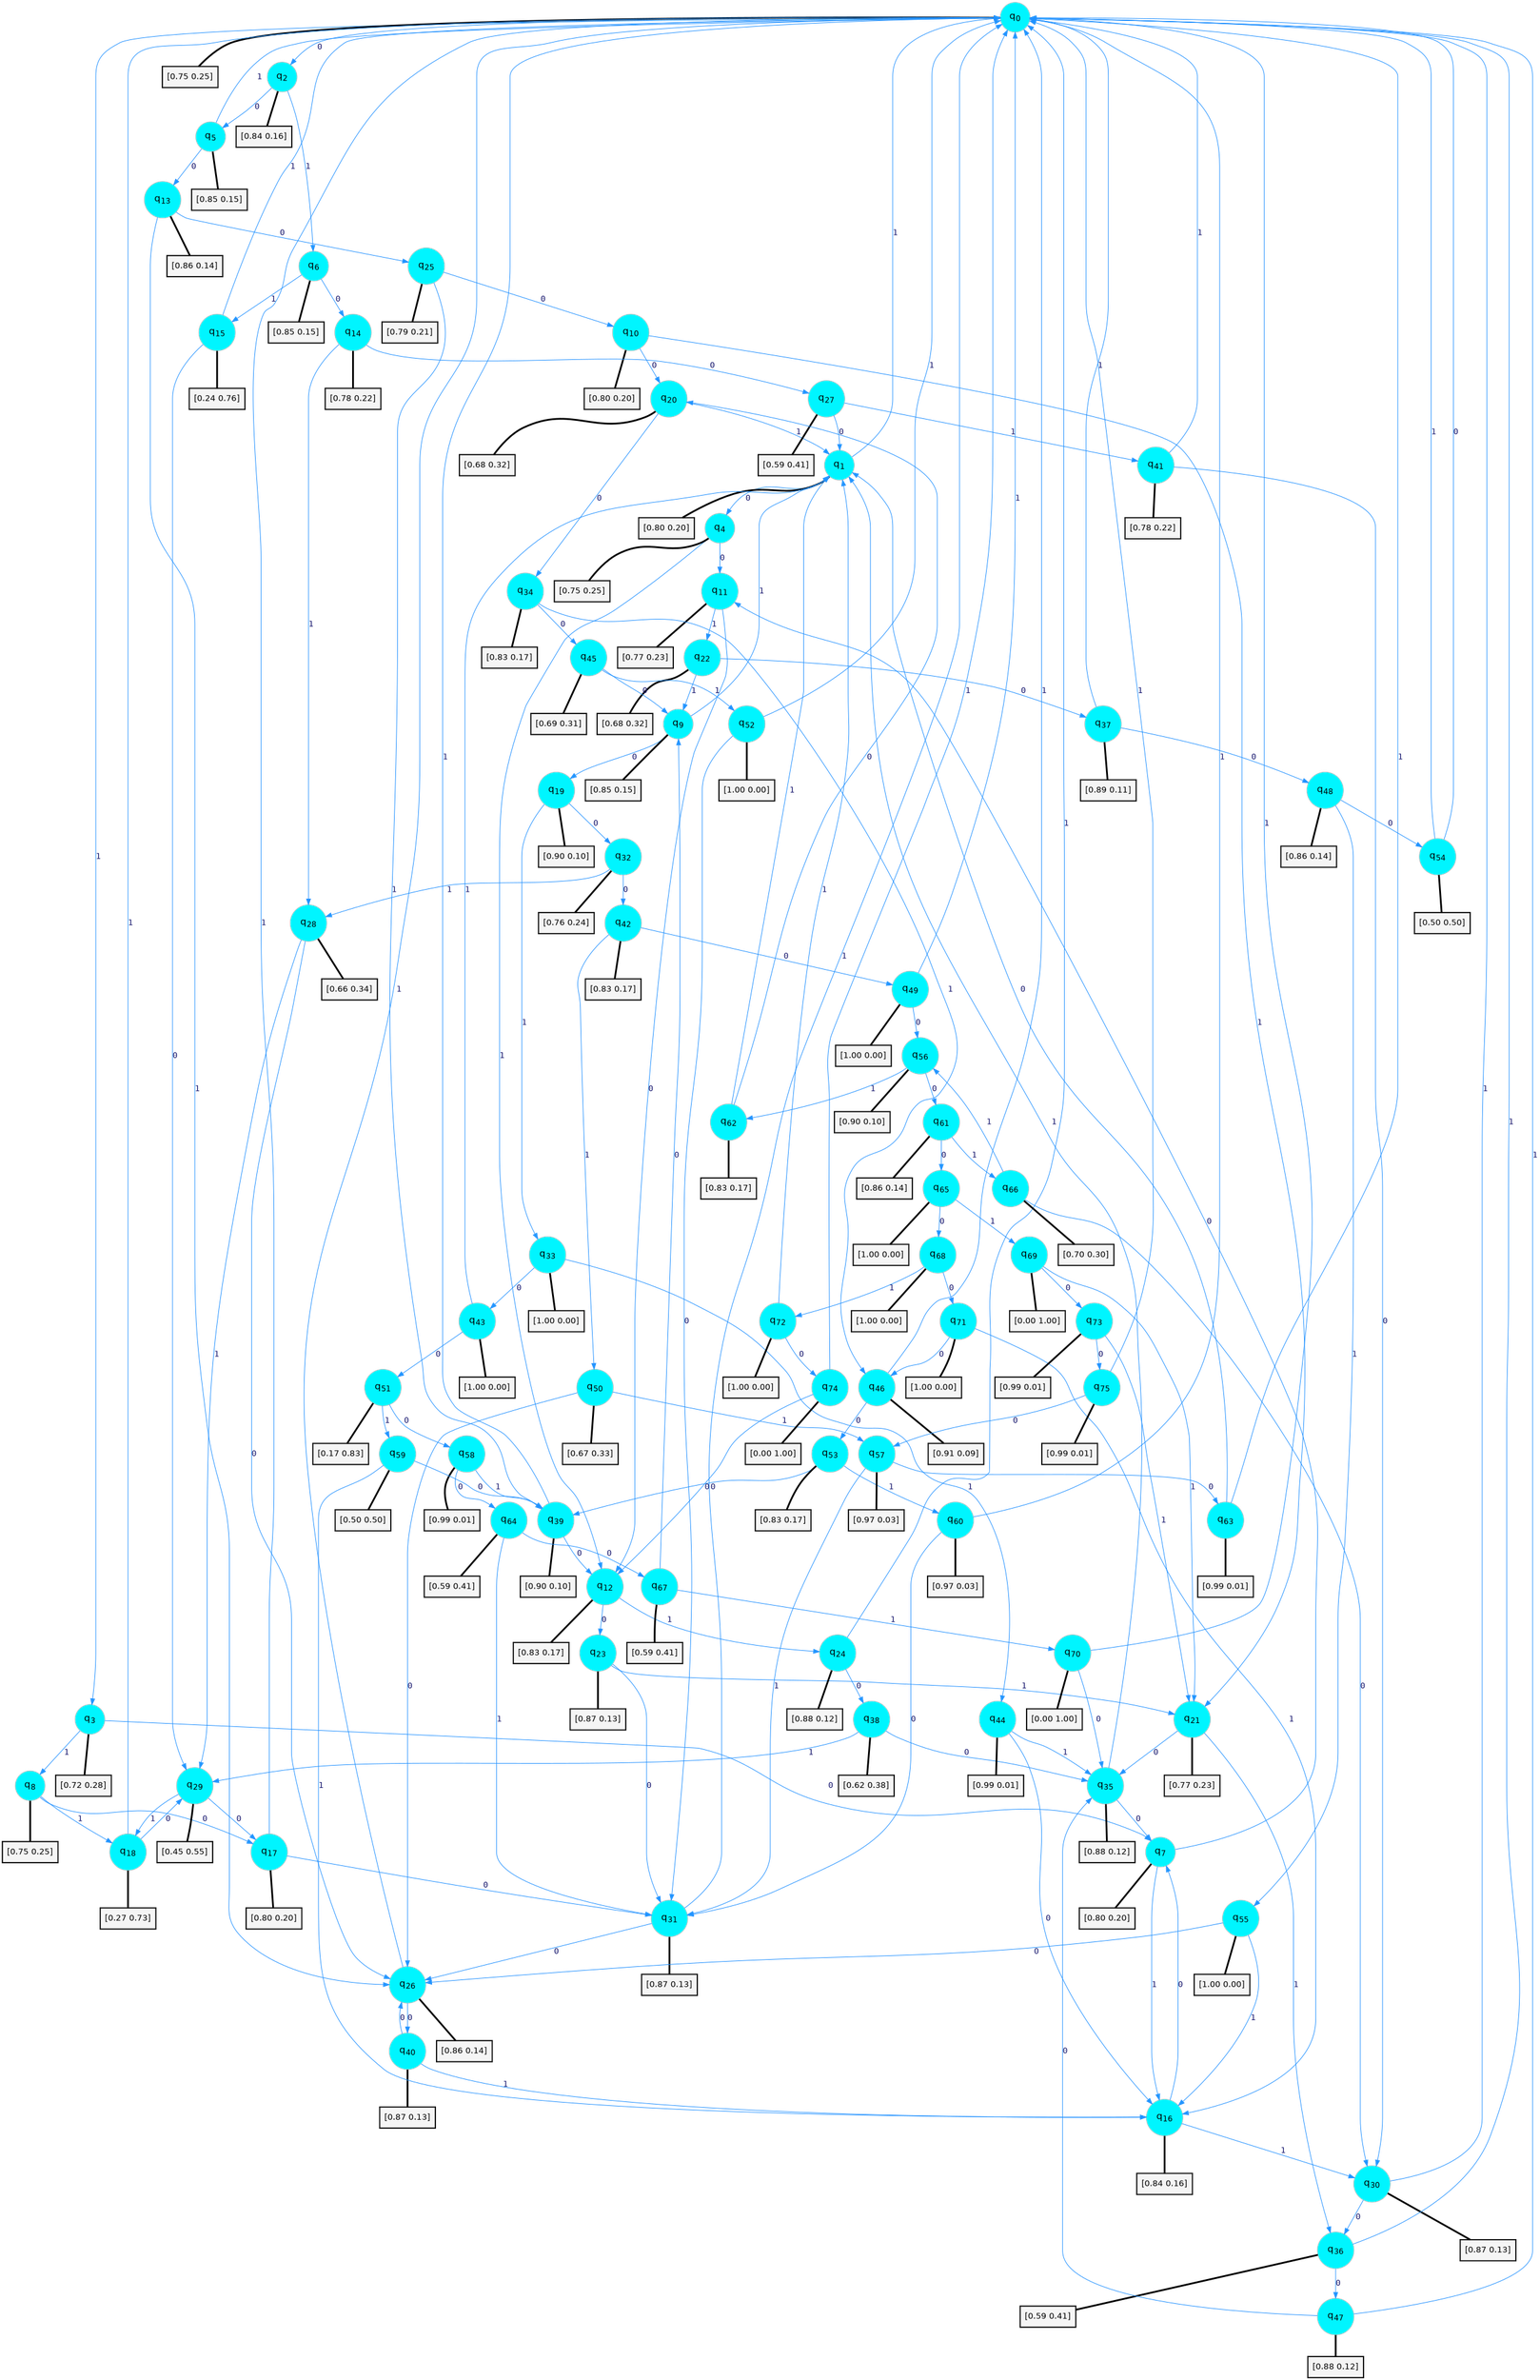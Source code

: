 digraph G {
graph [
bgcolor=transparent, dpi=300, rankdir=TD, size="40,25"];
node [
color=gray, fillcolor=turquoise1, fontcolor=black, fontname=Helvetica, fontsize=16, fontweight=bold, shape=circle, style=filled];
edge [
arrowsize=1, color=dodgerblue1, fontcolor=midnightblue, fontname=courier, fontweight=bold, penwidth=1, style=solid, weight=20];
0[label=<q<SUB>0</SUB>>];
1[label=<q<SUB>1</SUB>>];
2[label=<q<SUB>2</SUB>>];
3[label=<q<SUB>3</SUB>>];
4[label=<q<SUB>4</SUB>>];
5[label=<q<SUB>5</SUB>>];
6[label=<q<SUB>6</SUB>>];
7[label=<q<SUB>7</SUB>>];
8[label=<q<SUB>8</SUB>>];
9[label=<q<SUB>9</SUB>>];
10[label=<q<SUB>10</SUB>>];
11[label=<q<SUB>11</SUB>>];
12[label=<q<SUB>12</SUB>>];
13[label=<q<SUB>13</SUB>>];
14[label=<q<SUB>14</SUB>>];
15[label=<q<SUB>15</SUB>>];
16[label=<q<SUB>16</SUB>>];
17[label=<q<SUB>17</SUB>>];
18[label=<q<SUB>18</SUB>>];
19[label=<q<SUB>19</SUB>>];
20[label=<q<SUB>20</SUB>>];
21[label=<q<SUB>21</SUB>>];
22[label=<q<SUB>22</SUB>>];
23[label=<q<SUB>23</SUB>>];
24[label=<q<SUB>24</SUB>>];
25[label=<q<SUB>25</SUB>>];
26[label=<q<SUB>26</SUB>>];
27[label=<q<SUB>27</SUB>>];
28[label=<q<SUB>28</SUB>>];
29[label=<q<SUB>29</SUB>>];
30[label=<q<SUB>30</SUB>>];
31[label=<q<SUB>31</SUB>>];
32[label=<q<SUB>32</SUB>>];
33[label=<q<SUB>33</SUB>>];
34[label=<q<SUB>34</SUB>>];
35[label=<q<SUB>35</SUB>>];
36[label=<q<SUB>36</SUB>>];
37[label=<q<SUB>37</SUB>>];
38[label=<q<SUB>38</SUB>>];
39[label=<q<SUB>39</SUB>>];
40[label=<q<SUB>40</SUB>>];
41[label=<q<SUB>41</SUB>>];
42[label=<q<SUB>42</SUB>>];
43[label=<q<SUB>43</SUB>>];
44[label=<q<SUB>44</SUB>>];
45[label=<q<SUB>45</SUB>>];
46[label=<q<SUB>46</SUB>>];
47[label=<q<SUB>47</SUB>>];
48[label=<q<SUB>48</SUB>>];
49[label=<q<SUB>49</SUB>>];
50[label=<q<SUB>50</SUB>>];
51[label=<q<SUB>51</SUB>>];
52[label=<q<SUB>52</SUB>>];
53[label=<q<SUB>53</SUB>>];
54[label=<q<SUB>54</SUB>>];
55[label=<q<SUB>55</SUB>>];
56[label=<q<SUB>56</SUB>>];
57[label=<q<SUB>57</SUB>>];
58[label=<q<SUB>58</SUB>>];
59[label=<q<SUB>59</SUB>>];
60[label=<q<SUB>60</SUB>>];
61[label=<q<SUB>61</SUB>>];
62[label=<q<SUB>62</SUB>>];
63[label=<q<SUB>63</SUB>>];
64[label=<q<SUB>64</SUB>>];
65[label=<q<SUB>65</SUB>>];
66[label=<q<SUB>66</SUB>>];
67[label=<q<SUB>67</SUB>>];
68[label=<q<SUB>68</SUB>>];
69[label=<q<SUB>69</SUB>>];
70[label=<q<SUB>70</SUB>>];
71[label=<q<SUB>71</SUB>>];
72[label=<q<SUB>72</SUB>>];
73[label=<q<SUB>73</SUB>>];
74[label=<q<SUB>74</SUB>>];
75[label=<q<SUB>75</SUB>>];
76[label="[0.75 0.25]", shape=box,fontcolor=black, fontname=Helvetica, fontsize=14, penwidth=2, fillcolor=whitesmoke,color=black];
77[label="[0.80 0.20]", shape=box,fontcolor=black, fontname=Helvetica, fontsize=14, penwidth=2, fillcolor=whitesmoke,color=black];
78[label="[0.84 0.16]", shape=box,fontcolor=black, fontname=Helvetica, fontsize=14, penwidth=2, fillcolor=whitesmoke,color=black];
79[label="[0.72 0.28]", shape=box,fontcolor=black, fontname=Helvetica, fontsize=14, penwidth=2, fillcolor=whitesmoke,color=black];
80[label="[0.75 0.25]", shape=box,fontcolor=black, fontname=Helvetica, fontsize=14, penwidth=2, fillcolor=whitesmoke,color=black];
81[label="[0.85 0.15]", shape=box,fontcolor=black, fontname=Helvetica, fontsize=14, penwidth=2, fillcolor=whitesmoke,color=black];
82[label="[0.85 0.15]", shape=box,fontcolor=black, fontname=Helvetica, fontsize=14, penwidth=2, fillcolor=whitesmoke,color=black];
83[label="[0.80 0.20]", shape=box,fontcolor=black, fontname=Helvetica, fontsize=14, penwidth=2, fillcolor=whitesmoke,color=black];
84[label="[0.75 0.25]", shape=box,fontcolor=black, fontname=Helvetica, fontsize=14, penwidth=2, fillcolor=whitesmoke,color=black];
85[label="[0.85 0.15]", shape=box,fontcolor=black, fontname=Helvetica, fontsize=14, penwidth=2, fillcolor=whitesmoke,color=black];
86[label="[0.80 0.20]", shape=box,fontcolor=black, fontname=Helvetica, fontsize=14, penwidth=2, fillcolor=whitesmoke,color=black];
87[label="[0.77 0.23]", shape=box,fontcolor=black, fontname=Helvetica, fontsize=14, penwidth=2, fillcolor=whitesmoke,color=black];
88[label="[0.83 0.17]", shape=box,fontcolor=black, fontname=Helvetica, fontsize=14, penwidth=2, fillcolor=whitesmoke,color=black];
89[label="[0.86 0.14]", shape=box,fontcolor=black, fontname=Helvetica, fontsize=14, penwidth=2, fillcolor=whitesmoke,color=black];
90[label="[0.78 0.22]", shape=box,fontcolor=black, fontname=Helvetica, fontsize=14, penwidth=2, fillcolor=whitesmoke,color=black];
91[label="[0.24 0.76]", shape=box,fontcolor=black, fontname=Helvetica, fontsize=14, penwidth=2, fillcolor=whitesmoke,color=black];
92[label="[0.84 0.16]", shape=box,fontcolor=black, fontname=Helvetica, fontsize=14, penwidth=2, fillcolor=whitesmoke,color=black];
93[label="[0.80 0.20]", shape=box,fontcolor=black, fontname=Helvetica, fontsize=14, penwidth=2, fillcolor=whitesmoke,color=black];
94[label="[0.27 0.73]", shape=box,fontcolor=black, fontname=Helvetica, fontsize=14, penwidth=2, fillcolor=whitesmoke,color=black];
95[label="[0.90 0.10]", shape=box,fontcolor=black, fontname=Helvetica, fontsize=14, penwidth=2, fillcolor=whitesmoke,color=black];
96[label="[0.68 0.32]", shape=box,fontcolor=black, fontname=Helvetica, fontsize=14, penwidth=2, fillcolor=whitesmoke,color=black];
97[label="[0.77 0.23]", shape=box,fontcolor=black, fontname=Helvetica, fontsize=14, penwidth=2, fillcolor=whitesmoke,color=black];
98[label="[0.68 0.32]", shape=box,fontcolor=black, fontname=Helvetica, fontsize=14, penwidth=2, fillcolor=whitesmoke,color=black];
99[label="[0.87 0.13]", shape=box,fontcolor=black, fontname=Helvetica, fontsize=14, penwidth=2, fillcolor=whitesmoke,color=black];
100[label="[0.88 0.12]", shape=box,fontcolor=black, fontname=Helvetica, fontsize=14, penwidth=2, fillcolor=whitesmoke,color=black];
101[label="[0.79 0.21]", shape=box,fontcolor=black, fontname=Helvetica, fontsize=14, penwidth=2, fillcolor=whitesmoke,color=black];
102[label="[0.86 0.14]", shape=box,fontcolor=black, fontname=Helvetica, fontsize=14, penwidth=2, fillcolor=whitesmoke,color=black];
103[label="[0.59 0.41]", shape=box,fontcolor=black, fontname=Helvetica, fontsize=14, penwidth=2, fillcolor=whitesmoke,color=black];
104[label="[0.66 0.34]", shape=box,fontcolor=black, fontname=Helvetica, fontsize=14, penwidth=2, fillcolor=whitesmoke,color=black];
105[label="[0.45 0.55]", shape=box,fontcolor=black, fontname=Helvetica, fontsize=14, penwidth=2, fillcolor=whitesmoke,color=black];
106[label="[0.87 0.13]", shape=box,fontcolor=black, fontname=Helvetica, fontsize=14, penwidth=2, fillcolor=whitesmoke,color=black];
107[label="[0.87 0.13]", shape=box,fontcolor=black, fontname=Helvetica, fontsize=14, penwidth=2, fillcolor=whitesmoke,color=black];
108[label="[0.76 0.24]", shape=box,fontcolor=black, fontname=Helvetica, fontsize=14, penwidth=2, fillcolor=whitesmoke,color=black];
109[label="[1.00 0.00]", shape=box,fontcolor=black, fontname=Helvetica, fontsize=14, penwidth=2, fillcolor=whitesmoke,color=black];
110[label="[0.83 0.17]", shape=box,fontcolor=black, fontname=Helvetica, fontsize=14, penwidth=2, fillcolor=whitesmoke,color=black];
111[label="[0.88 0.12]", shape=box,fontcolor=black, fontname=Helvetica, fontsize=14, penwidth=2, fillcolor=whitesmoke,color=black];
112[label="[0.59 0.41]", shape=box,fontcolor=black, fontname=Helvetica, fontsize=14, penwidth=2, fillcolor=whitesmoke,color=black];
113[label="[0.89 0.11]", shape=box,fontcolor=black, fontname=Helvetica, fontsize=14, penwidth=2, fillcolor=whitesmoke,color=black];
114[label="[0.62 0.38]", shape=box,fontcolor=black, fontname=Helvetica, fontsize=14, penwidth=2, fillcolor=whitesmoke,color=black];
115[label="[0.90 0.10]", shape=box,fontcolor=black, fontname=Helvetica, fontsize=14, penwidth=2, fillcolor=whitesmoke,color=black];
116[label="[0.87 0.13]", shape=box,fontcolor=black, fontname=Helvetica, fontsize=14, penwidth=2, fillcolor=whitesmoke,color=black];
117[label="[0.78 0.22]", shape=box,fontcolor=black, fontname=Helvetica, fontsize=14, penwidth=2, fillcolor=whitesmoke,color=black];
118[label="[0.83 0.17]", shape=box,fontcolor=black, fontname=Helvetica, fontsize=14, penwidth=2, fillcolor=whitesmoke,color=black];
119[label="[1.00 0.00]", shape=box,fontcolor=black, fontname=Helvetica, fontsize=14, penwidth=2, fillcolor=whitesmoke,color=black];
120[label="[0.99 0.01]", shape=box,fontcolor=black, fontname=Helvetica, fontsize=14, penwidth=2, fillcolor=whitesmoke,color=black];
121[label="[0.69 0.31]", shape=box,fontcolor=black, fontname=Helvetica, fontsize=14, penwidth=2, fillcolor=whitesmoke,color=black];
122[label="[0.91 0.09]", shape=box,fontcolor=black, fontname=Helvetica, fontsize=14, penwidth=2, fillcolor=whitesmoke,color=black];
123[label="[0.88 0.12]", shape=box,fontcolor=black, fontname=Helvetica, fontsize=14, penwidth=2, fillcolor=whitesmoke,color=black];
124[label="[0.86 0.14]", shape=box,fontcolor=black, fontname=Helvetica, fontsize=14, penwidth=2, fillcolor=whitesmoke,color=black];
125[label="[1.00 0.00]", shape=box,fontcolor=black, fontname=Helvetica, fontsize=14, penwidth=2, fillcolor=whitesmoke,color=black];
126[label="[0.67 0.33]", shape=box,fontcolor=black, fontname=Helvetica, fontsize=14, penwidth=2, fillcolor=whitesmoke,color=black];
127[label="[0.17 0.83]", shape=box,fontcolor=black, fontname=Helvetica, fontsize=14, penwidth=2, fillcolor=whitesmoke,color=black];
128[label="[1.00 0.00]", shape=box,fontcolor=black, fontname=Helvetica, fontsize=14, penwidth=2, fillcolor=whitesmoke,color=black];
129[label="[0.83 0.17]", shape=box,fontcolor=black, fontname=Helvetica, fontsize=14, penwidth=2, fillcolor=whitesmoke,color=black];
130[label="[0.50 0.50]", shape=box,fontcolor=black, fontname=Helvetica, fontsize=14, penwidth=2, fillcolor=whitesmoke,color=black];
131[label="[1.00 0.00]", shape=box,fontcolor=black, fontname=Helvetica, fontsize=14, penwidth=2, fillcolor=whitesmoke,color=black];
132[label="[0.90 0.10]", shape=box,fontcolor=black, fontname=Helvetica, fontsize=14, penwidth=2, fillcolor=whitesmoke,color=black];
133[label="[0.97 0.03]", shape=box,fontcolor=black, fontname=Helvetica, fontsize=14, penwidth=2, fillcolor=whitesmoke,color=black];
134[label="[0.99 0.01]", shape=box,fontcolor=black, fontname=Helvetica, fontsize=14, penwidth=2, fillcolor=whitesmoke,color=black];
135[label="[0.50 0.50]", shape=box,fontcolor=black, fontname=Helvetica, fontsize=14, penwidth=2, fillcolor=whitesmoke,color=black];
136[label="[0.97 0.03]", shape=box,fontcolor=black, fontname=Helvetica, fontsize=14, penwidth=2, fillcolor=whitesmoke,color=black];
137[label="[0.86 0.14]", shape=box,fontcolor=black, fontname=Helvetica, fontsize=14, penwidth=2, fillcolor=whitesmoke,color=black];
138[label="[0.83 0.17]", shape=box,fontcolor=black, fontname=Helvetica, fontsize=14, penwidth=2, fillcolor=whitesmoke,color=black];
139[label="[0.99 0.01]", shape=box,fontcolor=black, fontname=Helvetica, fontsize=14, penwidth=2, fillcolor=whitesmoke,color=black];
140[label="[0.59 0.41]", shape=box,fontcolor=black, fontname=Helvetica, fontsize=14, penwidth=2, fillcolor=whitesmoke,color=black];
141[label="[1.00 0.00]", shape=box,fontcolor=black, fontname=Helvetica, fontsize=14, penwidth=2, fillcolor=whitesmoke,color=black];
142[label="[0.70 0.30]", shape=box,fontcolor=black, fontname=Helvetica, fontsize=14, penwidth=2, fillcolor=whitesmoke,color=black];
143[label="[0.59 0.41]", shape=box,fontcolor=black, fontname=Helvetica, fontsize=14, penwidth=2, fillcolor=whitesmoke,color=black];
144[label="[1.00 0.00]", shape=box,fontcolor=black, fontname=Helvetica, fontsize=14, penwidth=2, fillcolor=whitesmoke,color=black];
145[label="[0.00 1.00]", shape=box,fontcolor=black, fontname=Helvetica, fontsize=14, penwidth=2, fillcolor=whitesmoke,color=black];
146[label="[0.00 1.00]", shape=box,fontcolor=black, fontname=Helvetica, fontsize=14, penwidth=2, fillcolor=whitesmoke,color=black];
147[label="[1.00 0.00]", shape=box,fontcolor=black, fontname=Helvetica, fontsize=14, penwidth=2, fillcolor=whitesmoke,color=black];
148[label="[1.00 0.00]", shape=box,fontcolor=black, fontname=Helvetica, fontsize=14, penwidth=2, fillcolor=whitesmoke,color=black];
149[label="[0.99 0.01]", shape=box,fontcolor=black, fontname=Helvetica, fontsize=14, penwidth=2, fillcolor=whitesmoke,color=black];
150[label="[0.00 1.00]", shape=box,fontcolor=black, fontname=Helvetica, fontsize=14, penwidth=2, fillcolor=whitesmoke,color=black];
151[label="[0.99 0.01]", shape=box,fontcolor=black, fontname=Helvetica, fontsize=14, penwidth=2, fillcolor=whitesmoke,color=black];
0->2 [label=0];
0->3 [label=1];
0->76 [arrowhead=none, penwidth=3,color=black];
1->4 [label=0];
1->0 [label=1];
1->77 [arrowhead=none, penwidth=3,color=black];
2->5 [label=0];
2->6 [label=1];
2->78 [arrowhead=none, penwidth=3,color=black];
3->7 [label=0];
3->8 [label=1];
3->79 [arrowhead=none, penwidth=3,color=black];
4->11 [label=0];
4->12 [label=1];
4->80 [arrowhead=none, penwidth=3,color=black];
5->13 [label=0];
5->0 [label=1];
5->81 [arrowhead=none, penwidth=3,color=black];
6->14 [label=0];
6->15 [label=1];
6->82 [arrowhead=none, penwidth=3,color=black];
7->11 [label=0];
7->16 [label=1];
7->83 [arrowhead=none, penwidth=3,color=black];
8->17 [label=0];
8->18 [label=1];
8->84 [arrowhead=none, penwidth=3,color=black];
9->19 [label=0];
9->1 [label=1];
9->85 [arrowhead=none, penwidth=3,color=black];
10->20 [label=0];
10->21 [label=1];
10->86 [arrowhead=none, penwidth=3,color=black];
11->12 [label=0];
11->22 [label=1];
11->87 [arrowhead=none, penwidth=3,color=black];
12->23 [label=0];
12->24 [label=1];
12->88 [arrowhead=none, penwidth=3,color=black];
13->25 [label=0];
13->26 [label=1];
13->89 [arrowhead=none, penwidth=3,color=black];
14->27 [label=0];
14->28 [label=1];
14->90 [arrowhead=none, penwidth=3,color=black];
15->29 [label=0];
15->0 [label=1];
15->91 [arrowhead=none, penwidth=3,color=black];
16->7 [label=0];
16->30 [label=1];
16->92 [arrowhead=none, penwidth=3,color=black];
17->31 [label=0];
17->0 [label=1];
17->93 [arrowhead=none, penwidth=3,color=black];
18->29 [label=0];
18->0 [label=1];
18->94 [arrowhead=none, penwidth=3,color=black];
19->32 [label=0];
19->33 [label=1];
19->95 [arrowhead=none, penwidth=3,color=black];
20->34 [label=0];
20->1 [label=1];
20->96 [arrowhead=none, penwidth=3,color=black];
21->35 [label=0];
21->36 [label=1];
21->97 [arrowhead=none, penwidth=3,color=black];
22->37 [label=0];
22->9 [label=1];
22->98 [arrowhead=none, penwidth=3,color=black];
23->31 [label=0];
23->21 [label=1];
23->99 [arrowhead=none, penwidth=3,color=black];
24->38 [label=0];
24->0 [label=1];
24->100 [arrowhead=none, penwidth=3,color=black];
25->10 [label=0];
25->39 [label=1];
25->101 [arrowhead=none, penwidth=3,color=black];
26->40 [label=0];
26->0 [label=1];
26->102 [arrowhead=none, penwidth=3,color=black];
27->1 [label=0];
27->41 [label=1];
27->103 [arrowhead=none, penwidth=3,color=black];
28->26 [label=0];
28->29 [label=1];
28->104 [arrowhead=none, penwidth=3,color=black];
29->17 [label=0];
29->18 [label=1];
29->105 [arrowhead=none, penwidth=3,color=black];
30->36 [label=0];
30->0 [label=1];
30->106 [arrowhead=none, penwidth=3,color=black];
31->26 [label=0];
31->0 [label=1];
31->107 [arrowhead=none, penwidth=3,color=black];
32->42 [label=0];
32->28 [label=1];
32->108 [arrowhead=none, penwidth=3,color=black];
33->43 [label=0];
33->44 [label=1];
33->109 [arrowhead=none, penwidth=3,color=black];
34->45 [label=0];
34->46 [label=1];
34->110 [arrowhead=none, penwidth=3,color=black];
35->7 [label=0];
35->1 [label=1];
35->111 [arrowhead=none, penwidth=3,color=black];
36->47 [label=0];
36->0 [label=1];
36->112 [arrowhead=none, penwidth=3,color=black];
37->48 [label=0];
37->0 [label=1];
37->113 [arrowhead=none, penwidth=3,color=black];
38->35 [label=0];
38->29 [label=1];
38->114 [arrowhead=none, penwidth=3,color=black];
39->12 [label=0];
39->0 [label=1];
39->115 [arrowhead=none, penwidth=3,color=black];
40->26 [label=0];
40->16 [label=1];
40->116 [arrowhead=none, penwidth=3,color=black];
41->30 [label=0];
41->0 [label=1];
41->117 [arrowhead=none, penwidth=3,color=black];
42->49 [label=0];
42->50 [label=1];
42->118 [arrowhead=none, penwidth=3,color=black];
43->51 [label=0];
43->1 [label=1];
43->119 [arrowhead=none, penwidth=3,color=black];
44->16 [label=0];
44->35 [label=1];
44->120 [arrowhead=none, penwidth=3,color=black];
45->9 [label=0];
45->52 [label=1];
45->121 [arrowhead=none, penwidth=3,color=black];
46->53 [label=0];
46->0 [label=1];
46->122 [arrowhead=none, penwidth=3,color=black];
47->35 [label=0];
47->0 [label=1];
47->123 [arrowhead=none, penwidth=3,color=black];
48->54 [label=0];
48->55 [label=1];
48->124 [arrowhead=none, penwidth=3,color=black];
49->56 [label=0];
49->0 [label=1];
49->125 [arrowhead=none, penwidth=3,color=black];
50->26 [label=0];
50->57 [label=1];
50->126 [arrowhead=none, penwidth=3,color=black];
51->58 [label=0];
51->59 [label=1];
51->127 [arrowhead=none, penwidth=3,color=black];
52->31 [label=0];
52->0 [label=1];
52->128 [arrowhead=none, penwidth=3,color=black];
53->39 [label=0];
53->60 [label=1];
53->129 [arrowhead=none, penwidth=3,color=black];
54->0 [label=0];
54->0 [label=1];
54->130 [arrowhead=none, penwidth=3,color=black];
55->26 [label=0];
55->16 [label=1];
55->131 [arrowhead=none, penwidth=3,color=black];
56->61 [label=0];
56->62 [label=1];
56->132 [arrowhead=none, penwidth=3,color=black];
57->63 [label=0];
57->31 [label=1];
57->133 [arrowhead=none, penwidth=3,color=black];
58->64 [label=0];
58->39 [label=1];
58->134 [arrowhead=none, penwidth=3,color=black];
59->39 [label=0];
59->16 [label=1];
59->135 [arrowhead=none, penwidth=3,color=black];
60->31 [label=0];
60->0 [label=1];
60->136 [arrowhead=none, penwidth=3,color=black];
61->65 [label=0];
61->66 [label=1];
61->137 [arrowhead=none, penwidth=3,color=black];
62->20 [label=0];
62->1 [label=1];
62->138 [arrowhead=none, penwidth=3,color=black];
63->1 [label=0];
63->0 [label=1];
63->139 [arrowhead=none, penwidth=3,color=black];
64->67 [label=0];
64->31 [label=1];
64->140 [arrowhead=none, penwidth=3,color=black];
65->68 [label=0];
65->69 [label=1];
65->141 [arrowhead=none, penwidth=3,color=black];
66->30 [label=0];
66->56 [label=1];
66->142 [arrowhead=none, penwidth=3,color=black];
67->9 [label=0];
67->70 [label=1];
67->143 [arrowhead=none, penwidth=3,color=black];
68->71 [label=0];
68->72 [label=1];
68->144 [arrowhead=none, penwidth=3,color=black];
69->73 [label=0];
69->21 [label=1];
69->145 [arrowhead=none, penwidth=3,color=black];
70->35 [label=0];
70->0 [label=1];
70->146 [arrowhead=none, penwidth=3,color=black];
71->46 [label=0];
71->16 [label=1];
71->147 [arrowhead=none, penwidth=3,color=black];
72->74 [label=0];
72->1 [label=1];
72->148 [arrowhead=none, penwidth=3,color=black];
73->75 [label=0];
73->21 [label=1];
73->149 [arrowhead=none, penwidth=3,color=black];
74->12 [label=0];
74->0 [label=1];
74->150 [arrowhead=none, penwidth=3,color=black];
75->57 [label=0];
75->0 [label=1];
75->151 [arrowhead=none, penwidth=3,color=black];
}
